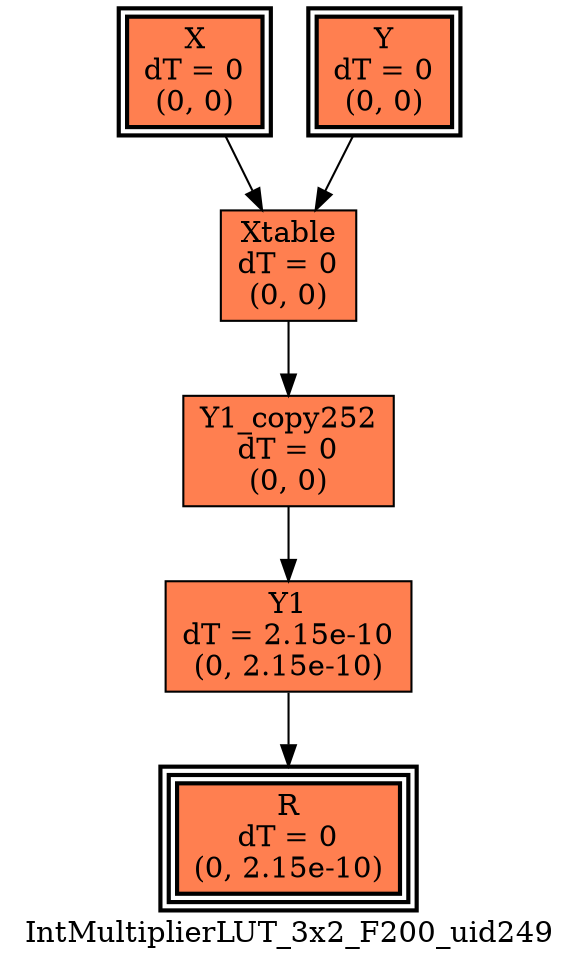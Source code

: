 digraph IntMultiplierLUT_3x2_F200_uid249
{
	//graph drawing options
	label=IntMultiplierLUT_3x2_F200_uid249;
	labelloc=bottom;
	labeljust=right;
	ratio=auto;
	nodesep=0.25;
	ranksep=0.5;

	//input/output signals of operator IntMultiplierLUT_3x2_F200_uid249
	X__IntMultiplierLUT_3x2_F200_uid249 [ label="X\ndT = 0\n(0, 0)", shape=box, color=black, style="bold, filled", fillcolor=coral, peripheries=2 ];
	Y__IntMultiplierLUT_3x2_F200_uid249 [ label="Y\ndT = 0\n(0, 0)", shape=box, color=black, style="bold, filled", fillcolor=coral, peripheries=2 ];
	R__IntMultiplierLUT_3x2_F200_uid249 [ label="R\ndT = 0\n(0, 2.15e-10)", shape=box, color=black, style="bold, filled", fillcolor=coral, peripheries=3 ];
	{rank=same X__IntMultiplierLUT_3x2_F200_uid249, Y__IntMultiplierLUT_3x2_F200_uid249};
	{rank=same R__IntMultiplierLUT_3x2_F200_uid249};
	//internal signals of operator IntMultiplierLUT_3x2_F200_uid249
	Xtable__IntMultiplierLUT_3x2_F200_uid249 [ label="Xtable\ndT = 0\n(0, 0)", shape=box, color=black, style=filled, fillcolor=coral, peripheries=1 ];
	Y1__IntMultiplierLUT_3x2_F200_uid249 [ label="Y1\ndT = 2.15e-10\n(0, 2.15e-10)", shape=box, color=black, style=filled, fillcolor=coral, peripheries=1 ];
	Y1_copy252__IntMultiplierLUT_3x2_F200_uid249 [ label="Y1_copy252\ndT = 0\n(0, 0)", shape=box, color=black, style=filled, fillcolor=coral, peripheries=1 ];

	//subcomponents of operator IntMultiplierLUT_3x2_F200_uid249

	//input and internal signal connections of operator IntMultiplierLUT_3x2_F200_uid249
	X__IntMultiplierLUT_3x2_F200_uid249 -> Xtable__IntMultiplierLUT_3x2_F200_uid249 [ arrowhead=normal, arrowsize=1.0, arrowtail=normal, color=black, dir=forward  ];
	Y__IntMultiplierLUT_3x2_F200_uid249 -> Xtable__IntMultiplierLUT_3x2_F200_uid249 [ arrowhead=normal, arrowsize=1.0, arrowtail=normal, color=black, dir=forward  ];
	Xtable__IntMultiplierLUT_3x2_F200_uid249 -> Y1_copy252__IntMultiplierLUT_3x2_F200_uid249 [ arrowhead=normal, arrowsize=1.0, arrowtail=normal, color=black, dir=forward  ];
	Y1__IntMultiplierLUT_3x2_F200_uid249 -> R__IntMultiplierLUT_3x2_F200_uid249 [ arrowhead=normal, arrowsize=1.0, arrowtail=normal, color=black, dir=forward  ];
	Y1_copy252__IntMultiplierLUT_3x2_F200_uid249 -> Y1__IntMultiplierLUT_3x2_F200_uid249 [ arrowhead=normal, arrowsize=1.0, arrowtail=normal, color=black, dir=forward  ];
}

